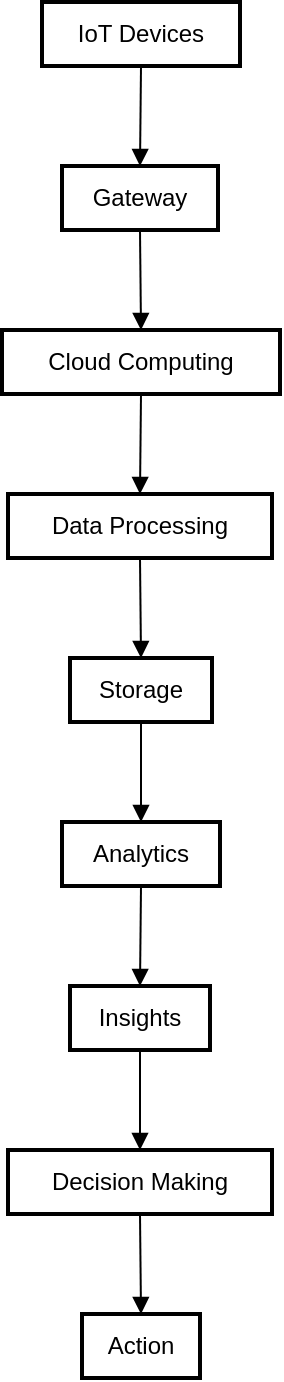 <mxfile version="24.6.4" type="github">
  <diagram name="Page-1" id="T51pM6Pi1olheB1LY3zC">
    <mxGraphModel>
      <root>
        <mxCell id="0" />
        <mxCell id="1" parent="0" />
        <mxCell id="2" value="IoT Devices" style="whiteSpace=wrap;strokeWidth=2;" vertex="1" parent="1">
          <mxGeometry x="20" width="99" height="32" as="geometry" />
        </mxCell>
        <mxCell id="3" value="Gateway" style="whiteSpace=wrap;strokeWidth=2;" vertex="1" parent="1">
          <mxGeometry x="30" y="82" width="78" height="32" as="geometry" />
        </mxCell>
        <mxCell id="4" value="Cloud Computing" style="whiteSpace=wrap;strokeWidth=2;" vertex="1" parent="1">
          <mxGeometry y="164" width="139" height="32" as="geometry" />
        </mxCell>
        <mxCell id="5" value="Data Processing" style="whiteSpace=wrap;strokeWidth=2;" vertex="1" parent="1">
          <mxGeometry x="3" y="246" width="132" height="32" as="geometry" />
        </mxCell>
        <mxCell id="6" value="Storage" style="whiteSpace=wrap;strokeWidth=2;" vertex="1" parent="1">
          <mxGeometry x="34" y="328" width="71" height="32" as="geometry" />
        </mxCell>
        <mxCell id="7" value="Analytics" style="whiteSpace=wrap;strokeWidth=2;" vertex="1" parent="1">
          <mxGeometry x="30" y="410" width="79" height="32" as="geometry" />
        </mxCell>
        <mxCell id="8" value="Insights" style="whiteSpace=wrap;strokeWidth=2;" vertex="1" parent="1">
          <mxGeometry x="34" y="492" width="70" height="32" as="geometry" />
        </mxCell>
        <mxCell id="9" value="Decision Making" style="whiteSpace=wrap;strokeWidth=2;" vertex="1" parent="1">
          <mxGeometry x="3" y="574" width="132" height="32" as="geometry" />
        </mxCell>
        <mxCell id="10" value="Action" style="whiteSpace=wrap;strokeWidth=2;" vertex="1" parent="1">
          <mxGeometry x="40" y="656" width="59" height="32" as="geometry" />
        </mxCell>
        <mxCell id="11" value="" style="curved=1;startArrow=none;endArrow=block;exitX=0.5;exitY=1;entryX=0.5;entryY=0;" edge="1" parent="1" source="2" target="3">
          <mxGeometry relative="1" as="geometry">
            <Array as="points" />
          </mxGeometry>
        </mxCell>
        <mxCell id="12" value="" style="curved=1;startArrow=none;endArrow=block;exitX=0.5;exitY=1;entryX=0.5;entryY=0;" edge="1" parent="1" source="3" target="4">
          <mxGeometry relative="1" as="geometry">
            <Array as="points" />
          </mxGeometry>
        </mxCell>
        <mxCell id="13" value="" style="curved=1;startArrow=none;endArrow=block;exitX=0.5;exitY=1;entryX=0.5;entryY=0;" edge="1" parent="1" source="4" target="5">
          <mxGeometry relative="1" as="geometry">
            <Array as="points" />
          </mxGeometry>
        </mxCell>
        <mxCell id="14" value="" style="curved=1;startArrow=none;endArrow=block;exitX=0.5;exitY=1;entryX=0.5;entryY=0;" edge="1" parent="1" source="5" target="6">
          <mxGeometry relative="1" as="geometry">
            <Array as="points" />
          </mxGeometry>
        </mxCell>
        <mxCell id="15" value="" style="curved=1;startArrow=none;endArrow=block;exitX=0.5;exitY=1;entryX=0.5;entryY=0;" edge="1" parent="1" source="6" target="7">
          <mxGeometry relative="1" as="geometry">
            <Array as="points" />
          </mxGeometry>
        </mxCell>
        <mxCell id="16" value="" style="curved=1;startArrow=none;endArrow=block;exitX=0.5;exitY=1;entryX=0.5;entryY=0;" edge="1" parent="1" source="7" target="8">
          <mxGeometry relative="1" as="geometry">
            <Array as="points" />
          </mxGeometry>
        </mxCell>
        <mxCell id="17" value="" style="curved=1;startArrow=none;endArrow=block;exitX=0.5;exitY=1;entryX=0.5;entryY=0;" edge="1" parent="1" source="8" target="9">
          <mxGeometry relative="1" as="geometry">
            <Array as="points" />
          </mxGeometry>
        </mxCell>
        <mxCell id="18" value="" style="curved=1;startArrow=none;endArrow=block;exitX=0.5;exitY=1;entryX=0.5;entryY=0;" edge="1" parent="1" source="9" target="10">
          <mxGeometry relative="1" as="geometry">
            <Array as="points" />
          </mxGeometry>
        </mxCell>
      </root>
    </mxGraphModel>
  </diagram>
</mxfile>

